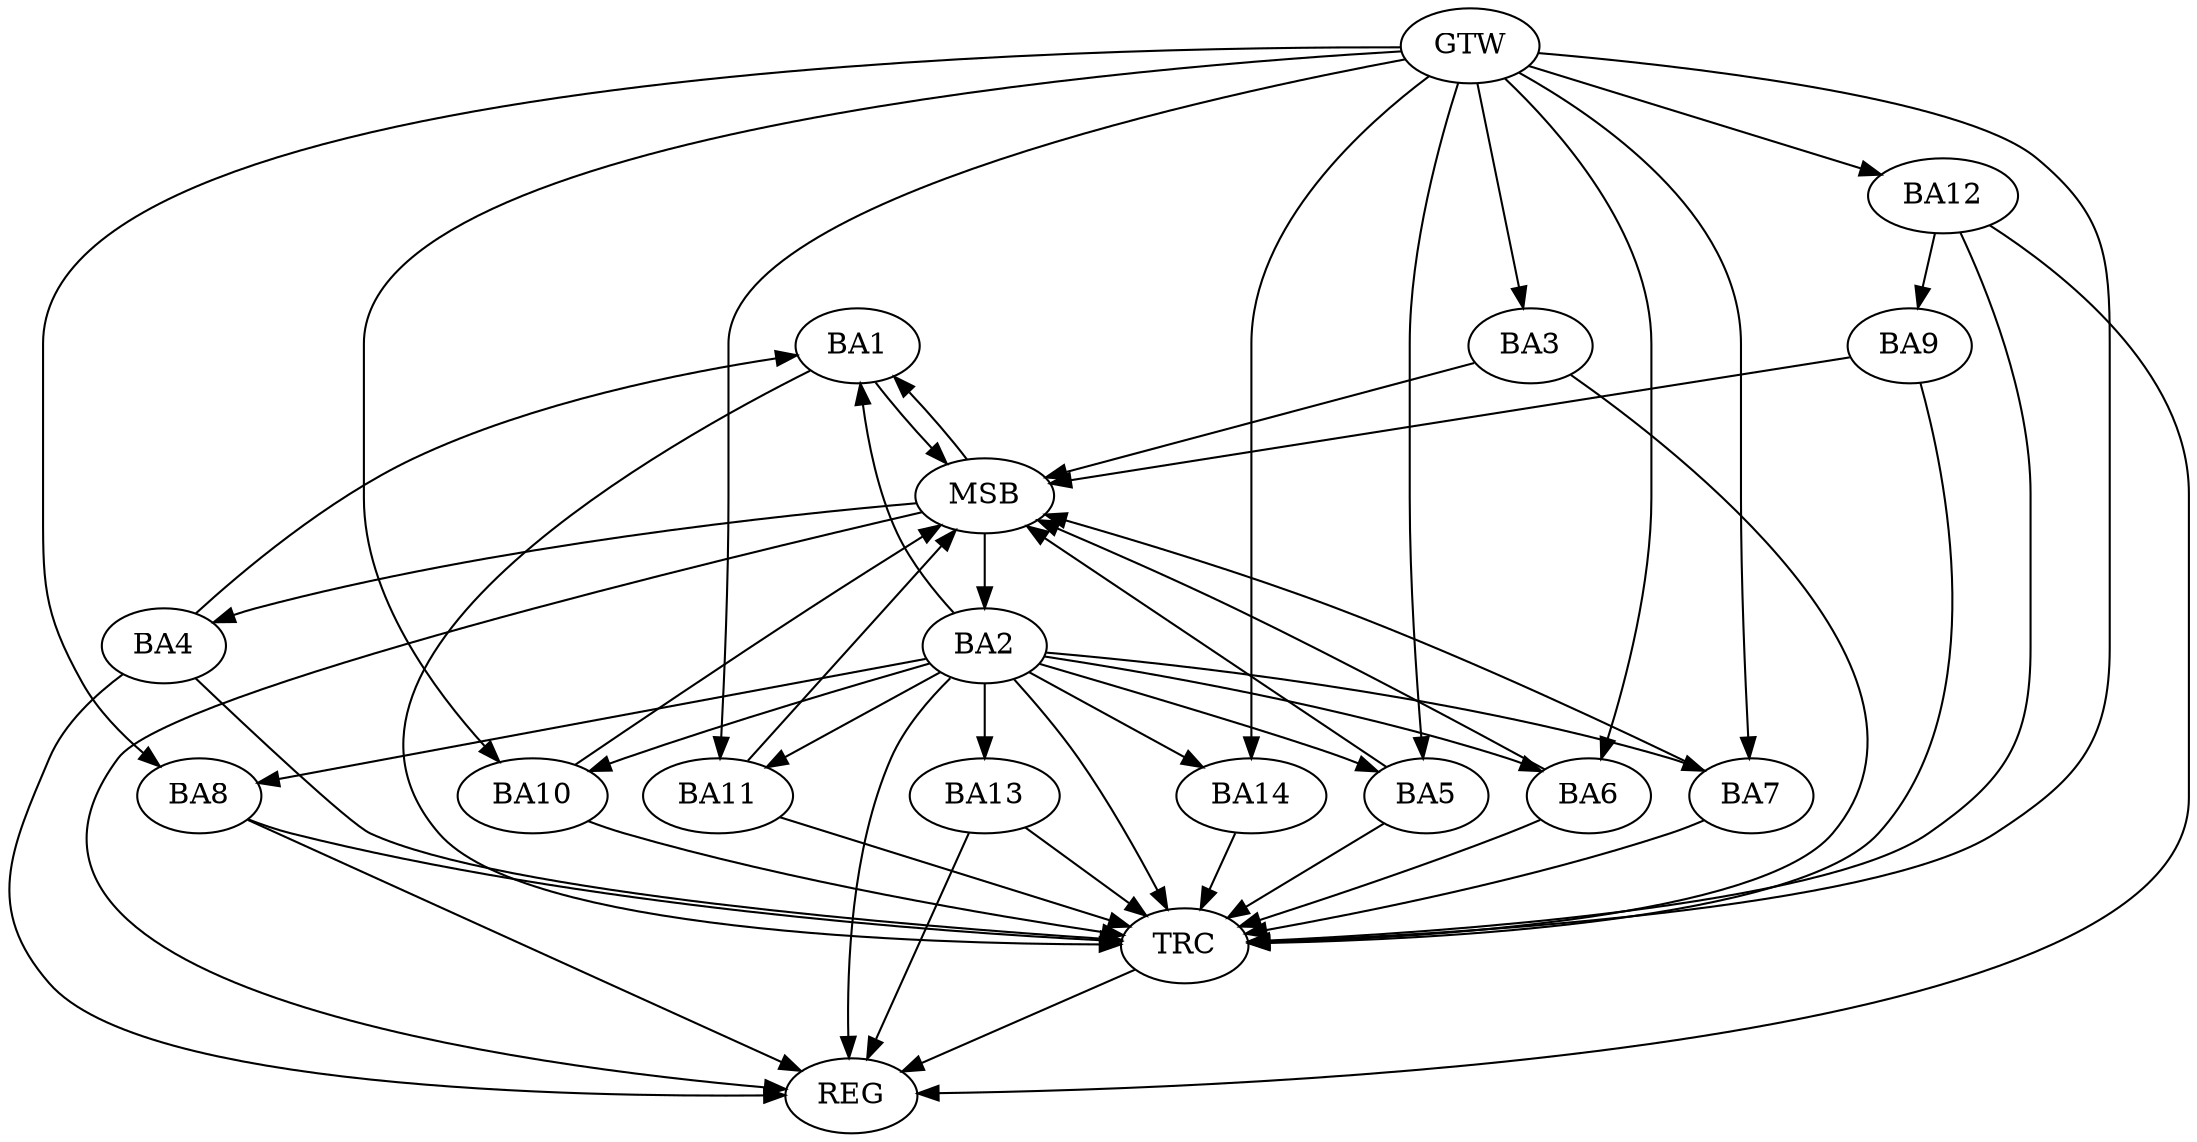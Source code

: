 strict digraph G {
  BA1 [ label="BA1" ];
  BA2 [ label="BA2" ];
  BA3 [ label="BA3" ];
  BA4 [ label="BA4" ];
  BA5 [ label="BA5" ];
  BA6 [ label="BA6" ];
  BA7 [ label="BA7" ];
  BA8 [ label="BA8" ];
  BA9 [ label="BA9" ];
  BA10 [ label="BA10" ];
  BA11 [ label="BA11" ];
  BA12 [ label="BA12" ];
  BA13 [ label="BA13" ];
  BA14 [ label="BA14" ];
  GTW [ label="GTW" ];
  REG [ label="REG" ];
  MSB [ label="MSB" ];
  TRC [ label="TRC" ];
  BA2 -> BA1;
  BA4 -> BA1;
  BA12 -> BA9;
  GTW -> BA3;
  GTW -> BA5;
  GTW -> BA6;
  GTW -> BA7;
  GTW -> BA8;
  GTW -> BA10;
  GTW -> BA11;
  GTW -> BA12;
  GTW -> BA14;
  BA2 -> REG;
  BA4 -> REG;
  BA8 -> REG;
  BA12 -> REG;
  BA13 -> REG;
  BA1 -> MSB;
  MSB -> BA2;
  MSB -> REG;
  BA3 -> MSB;
  BA5 -> MSB;
  BA6 -> MSB;
  MSB -> BA1;
  BA7 -> MSB;
  BA9 -> MSB;
  BA10 -> MSB;
  MSB -> BA4;
  BA11 -> MSB;
  BA1 -> TRC;
  BA2 -> TRC;
  BA3 -> TRC;
  BA4 -> TRC;
  BA5 -> TRC;
  BA6 -> TRC;
  BA7 -> TRC;
  BA8 -> TRC;
  BA9 -> TRC;
  BA10 -> TRC;
  BA11 -> TRC;
  BA12 -> TRC;
  BA13 -> TRC;
  BA14 -> TRC;
  GTW -> TRC;
  TRC -> REG;
  BA2 -> BA14;
  BA2 -> BA11;
  BA2 -> BA8;
  BA2 -> BA7;
  BA2 -> BA6;
  BA2 -> BA13;
  BA2 -> BA5;
  BA2 -> BA10;
}
